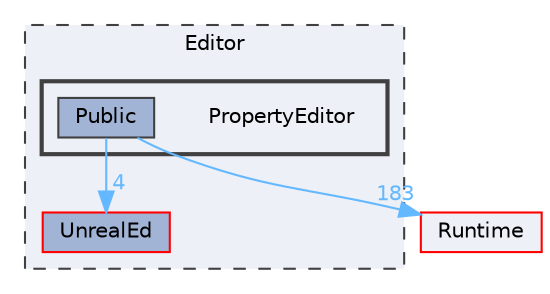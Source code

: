 digraph "PropertyEditor"
{
 // INTERACTIVE_SVG=YES
 // LATEX_PDF_SIZE
  bgcolor="transparent";
  edge [fontname=Helvetica,fontsize=10,labelfontname=Helvetica,labelfontsize=10];
  node [fontname=Helvetica,fontsize=10,shape=box,height=0.2,width=0.4];
  compound=true
  subgraph clusterdir_b26507eead720464ba2ac6bbc6dcec5f {
    graph [ bgcolor="#edf0f7", pencolor="grey25", label="Editor", fontname=Helvetica,fontsize=10 style="filled,dashed", URL="dir_b26507eead720464ba2ac6bbc6dcec5f.html",tooltip=""]
  dir_d6dfe71a46de762e5d5df277eaa495c7 [label="UnrealEd", fillcolor="#a2b4d6", color="red", style="filled", URL="dir_d6dfe71a46de762e5d5df277eaa495c7.html",tooltip=""];
  subgraph clusterdir_d1fe7a7be36f79b0b0b08c66e8a279df {
    graph [ bgcolor="#edf0f7", pencolor="grey25", label="", fontname=Helvetica,fontsize=10 style="filled,bold", URL="dir_d1fe7a7be36f79b0b0b08c66e8a279df.html",tooltip=""]
    dir_d1fe7a7be36f79b0b0b08c66e8a279df [shape=plaintext, label="PropertyEditor"];
  dir_45065dd7fe7d358be08c7e88598aeba5 [label="Public", fillcolor="#a2b4d6", color="grey25", style="filled", URL="dir_45065dd7fe7d358be08c7e88598aeba5.html",tooltip=""];
  }
  }
  dir_7536b172fbd480bfd146a1b1acd6856b [label="Runtime", fillcolor="#edf0f7", color="red", style="filled", URL="dir_7536b172fbd480bfd146a1b1acd6856b.html",tooltip=""];
  dir_45065dd7fe7d358be08c7e88598aeba5->dir_7536b172fbd480bfd146a1b1acd6856b [headlabel="183", labeldistance=1.5 headhref="dir_000926_000984.html" href="dir_000926_000984.html" color="steelblue1" fontcolor="steelblue1"];
  dir_45065dd7fe7d358be08c7e88598aeba5->dir_d6dfe71a46de762e5d5df277eaa495c7 [headlabel="4", labeldistance=1.5 headhref="dir_000926_001226.html" href="dir_000926_001226.html" color="steelblue1" fontcolor="steelblue1"];
}
